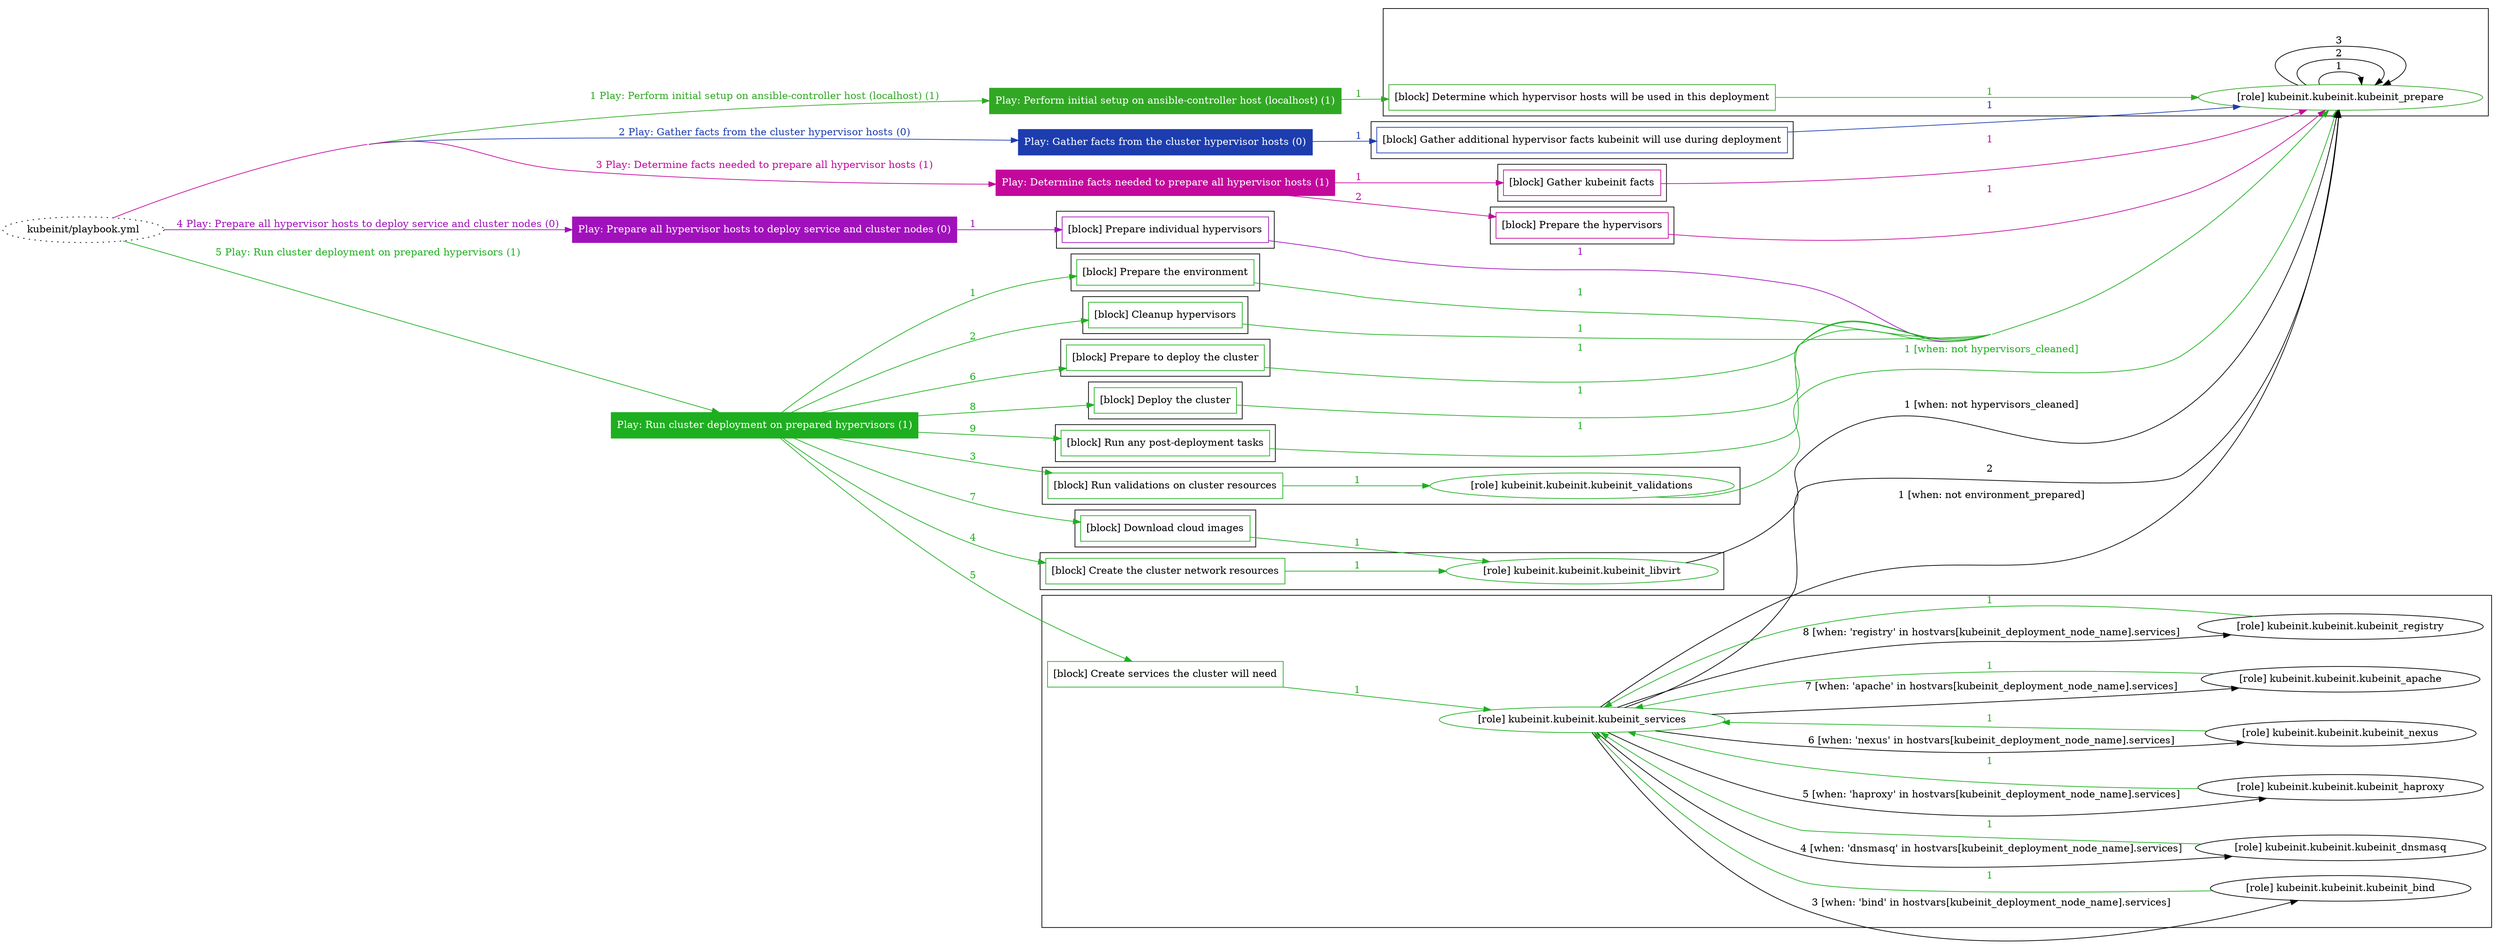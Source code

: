 digraph {
	graph [concentrate=true ordering=in rankdir=LR ratio=fill]
	edge [esep=5 sep=10]
	"kubeinit/playbook.yml" [URL="/home/runner/work/kubeinit/kubeinit/kubeinit/playbook.yml" id=playbook_56c32675 style=dotted]
	"kubeinit/playbook.yml" -> play_eb519fdb [label="1 Play: Perform initial setup on ansible-controller host (localhost) (1)" color="#31a824" fontcolor="#31a824" id=edge_playbook_56c32675_play_eb519fdb labeltooltip="1 Play: Perform initial setup on ansible-controller host (localhost) (1)" tooltip="1 Play: Perform initial setup on ansible-controller host (localhost) (1)"]
	subgraph "Play: Perform initial setup on ansible-controller host (localhost) (1)" {
		play_eb519fdb [label="Play: Perform initial setup on ansible-controller host (localhost) (1)" URL="/home/runner/work/kubeinit/kubeinit/kubeinit/playbook.yml" color="#31a824" fontcolor="#ffffff" id=play_eb519fdb shape=box style=filled tooltip=localhost]
		play_eb519fdb -> block_72018a87 [label=1 color="#31a824" fontcolor="#31a824" id=edge_1_play_eb519fdb_block_72018a87 labeltooltip=1 tooltip=1]
		subgraph cluster_block_72018a87 {
			block_72018a87 [label="[block] Determine which hypervisor hosts will be used in this deployment" URL="/home/runner/work/kubeinit/kubeinit/kubeinit/playbook.yml" color="#31a824" id=block_72018a87 labeltooltip="Determine which hypervisor hosts will be used in this deployment" shape=box tooltip="Determine which hypervisor hosts will be used in this deployment"]
			block_72018a87 -> role_2690aaf3 [label="1 " color="#31a824" fontcolor="#31a824" id=edge_1_block_72018a87_role_2690aaf3 labeltooltip="1 " tooltip="1 "]
			subgraph "kubeinit.kubeinit.kubeinit_prepare" {
				role_2690aaf3 [label="[role] kubeinit.kubeinit.kubeinit_prepare" URL="/home/runner/work/kubeinit/kubeinit/kubeinit/playbook.yml" color="#31a824" id=role_2690aaf3 tooltip="kubeinit.kubeinit.kubeinit_prepare"]
				role_2690aaf3 -> role_2690aaf3 [label="1 " color=black fontcolor=black id=edge_1_role_2690aaf3_role_2690aaf3 labeltooltip="1 " tooltip="1 "]
				role_2690aaf3 -> role_2690aaf3 [label="2 " color=black fontcolor=black id=edge_2_role_2690aaf3_role_2690aaf3 labeltooltip="2 " tooltip="2 "]
				role_2690aaf3 -> role_2690aaf3 [label="3 " color=black fontcolor=black id=edge_3_role_2690aaf3_role_2690aaf3 labeltooltip="3 " tooltip="3 "]
			}
		}
	}
	"kubeinit/playbook.yml" -> play_4aa91c06 [label="2 Play: Gather facts from the cluster hypervisor hosts (0)" color="#1d3daf" fontcolor="#1d3daf" id=edge_playbook_56c32675_play_4aa91c06 labeltooltip="2 Play: Gather facts from the cluster hypervisor hosts (0)" tooltip="2 Play: Gather facts from the cluster hypervisor hosts (0)"]
	subgraph "Play: Gather facts from the cluster hypervisor hosts (0)" {
		play_4aa91c06 [label="Play: Gather facts from the cluster hypervisor hosts (0)" URL="/home/runner/work/kubeinit/kubeinit/kubeinit/playbook.yml" color="#1d3daf" fontcolor="#ffffff" id=play_4aa91c06 shape=box style=filled tooltip="Play: Gather facts from the cluster hypervisor hosts (0)"]
		play_4aa91c06 -> block_f31dfb87 [label=1 color="#1d3daf" fontcolor="#1d3daf" id=edge_1_play_4aa91c06_block_f31dfb87 labeltooltip=1 tooltip=1]
		subgraph cluster_block_f31dfb87 {
			block_f31dfb87 [label="[block] Gather additional hypervisor facts kubeinit will use during deployment" URL="/home/runner/work/kubeinit/kubeinit/kubeinit/playbook.yml" color="#1d3daf" id=block_f31dfb87 labeltooltip="Gather additional hypervisor facts kubeinit will use during deployment" shape=box tooltip="Gather additional hypervisor facts kubeinit will use during deployment"]
			block_f31dfb87 -> role_2690aaf3 [label="1 " color="#1d3daf" fontcolor="#1d3daf" id=edge_1_block_f31dfb87_role_2690aaf3 labeltooltip="1 " tooltip="1 "]
		}
	}
	"kubeinit/playbook.yml" -> play_8e45dfbb [label="3 Play: Determine facts needed to prepare all hypervisor hosts (1)" color="#c4089c" fontcolor="#c4089c" id=edge_playbook_56c32675_play_8e45dfbb labeltooltip="3 Play: Determine facts needed to prepare all hypervisor hosts (1)" tooltip="3 Play: Determine facts needed to prepare all hypervisor hosts (1)"]
	subgraph "Play: Determine facts needed to prepare all hypervisor hosts (1)" {
		play_8e45dfbb [label="Play: Determine facts needed to prepare all hypervisor hosts (1)" URL="/home/runner/work/kubeinit/kubeinit/kubeinit/playbook.yml" color="#c4089c" fontcolor="#ffffff" id=play_8e45dfbb shape=box style=filled tooltip=localhost]
		play_8e45dfbb -> block_ca2bd5da [label=1 color="#c4089c" fontcolor="#c4089c" id=edge_1_play_8e45dfbb_block_ca2bd5da labeltooltip=1 tooltip=1]
		subgraph cluster_block_ca2bd5da {
			block_ca2bd5da [label="[block] Gather kubeinit facts" URL="/home/runner/work/kubeinit/kubeinit/kubeinit/playbook.yml" color="#c4089c" id=block_ca2bd5da labeltooltip="Gather kubeinit facts" shape=box tooltip="Gather kubeinit facts"]
			block_ca2bd5da -> role_2690aaf3 [label="1 " color="#c4089c" fontcolor="#c4089c" id=edge_1_block_ca2bd5da_role_2690aaf3 labeltooltip="1 " tooltip="1 "]
		}
		play_8e45dfbb -> block_88fe8fae [label=2 color="#c4089c" fontcolor="#c4089c" id=edge_2_play_8e45dfbb_block_88fe8fae labeltooltip=2 tooltip=2]
		subgraph cluster_block_88fe8fae {
			block_88fe8fae [label="[block] Prepare the hypervisors" URL="/home/runner/work/kubeinit/kubeinit/kubeinit/playbook.yml" color="#c4089c" id=block_88fe8fae labeltooltip="Prepare the hypervisors" shape=box tooltip="Prepare the hypervisors"]
			block_88fe8fae -> role_2690aaf3 [label="1 " color="#c4089c" fontcolor="#c4089c" id=edge_1_block_88fe8fae_role_2690aaf3 labeltooltip="1 " tooltip="1 "]
		}
	}
	"kubeinit/playbook.yml" -> play_1ad71501 [label="4 Play: Prepare all hypervisor hosts to deploy service and cluster nodes (0)" color="#a011bb" fontcolor="#a011bb" id=edge_playbook_56c32675_play_1ad71501 labeltooltip="4 Play: Prepare all hypervisor hosts to deploy service and cluster nodes (0)" tooltip="4 Play: Prepare all hypervisor hosts to deploy service and cluster nodes (0)"]
	subgraph "Play: Prepare all hypervisor hosts to deploy service and cluster nodes (0)" {
		play_1ad71501 [label="Play: Prepare all hypervisor hosts to deploy service and cluster nodes (0)" URL="/home/runner/work/kubeinit/kubeinit/kubeinit/playbook.yml" color="#a011bb" fontcolor="#ffffff" id=play_1ad71501 shape=box style=filled tooltip="Play: Prepare all hypervisor hosts to deploy service and cluster nodes (0)"]
		play_1ad71501 -> block_b4920add [label=1 color="#a011bb" fontcolor="#a011bb" id=edge_1_play_1ad71501_block_b4920add labeltooltip=1 tooltip=1]
		subgraph cluster_block_b4920add {
			block_b4920add [label="[block] Prepare individual hypervisors" URL="/home/runner/work/kubeinit/kubeinit/kubeinit/playbook.yml" color="#a011bb" id=block_b4920add labeltooltip="Prepare individual hypervisors" shape=box tooltip="Prepare individual hypervisors"]
			block_b4920add -> role_2690aaf3 [label="1 " color="#a011bb" fontcolor="#a011bb" id=edge_1_block_b4920add_role_2690aaf3 labeltooltip="1 " tooltip="1 "]
		}
	}
	"kubeinit/playbook.yml" -> play_c776c9a9 [label="5 Play: Run cluster deployment on prepared hypervisors (1)" color="#1daf1f" fontcolor="#1daf1f" id=edge_playbook_56c32675_play_c776c9a9 labeltooltip="5 Play: Run cluster deployment on prepared hypervisors (1)" tooltip="5 Play: Run cluster deployment on prepared hypervisors (1)"]
	subgraph "Play: Run cluster deployment on prepared hypervisors (1)" {
		play_c776c9a9 [label="Play: Run cluster deployment on prepared hypervisors (1)" URL="/home/runner/work/kubeinit/kubeinit/kubeinit/playbook.yml" color="#1daf1f" fontcolor="#ffffff" id=play_c776c9a9 shape=box style=filled tooltip=localhost]
		play_c776c9a9 -> block_9bab5986 [label=1 color="#1daf1f" fontcolor="#1daf1f" id=edge_1_play_c776c9a9_block_9bab5986 labeltooltip=1 tooltip=1]
		subgraph cluster_block_9bab5986 {
			block_9bab5986 [label="[block] Prepare the environment" URL="/home/runner/work/kubeinit/kubeinit/kubeinit/playbook.yml" color="#1daf1f" id=block_9bab5986 labeltooltip="Prepare the environment" shape=box tooltip="Prepare the environment"]
			block_9bab5986 -> role_2690aaf3 [label="1 " color="#1daf1f" fontcolor="#1daf1f" id=edge_1_block_9bab5986_role_2690aaf3 labeltooltip="1 " tooltip="1 "]
		}
		play_c776c9a9 -> block_6f5b6f9b [label=2 color="#1daf1f" fontcolor="#1daf1f" id=edge_2_play_c776c9a9_block_6f5b6f9b labeltooltip=2 tooltip=2]
		subgraph cluster_block_6f5b6f9b {
			block_6f5b6f9b [label="[block] Cleanup hypervisors" URL="/home/runner/work/kubeinit/kubeinit/kubeinit/playbook.yml" color="#1daf1f" id=block_6f5b6f9b labeltooltip="Cleanup hypervisors" shape=box tooltip="Cleanup hypervisors"]
			block_6f5b6f9b -> role_2690aaf3 [label="1 " color="#1daf1f" fontcolor="#1daf1f" id=edge_1_block_6f5b6f9b_role_2690aaf3 labeltooltip="1 " tooltip="1 "]
		}
		play_c776c9a9 -> block_8b40f0e6 [label=3 color="#1daf1f" fontcolor="#1daf1f" id=edge_3_play_c776c9a9_block_8b40f0e6 labeltooltip=3 tooltip=3]
		subgraph cluster_block_8b40f0e6 {
			block_8b40f0e6 [label="[block] Run validations on cluster resources" URL="/home/runner/work/kubeinit/kubeinit/kubeinit/playbook.yml" color="#1daf1f" id=block_8b40f0e6 labeltooltip="Run validations on cluster resources" shape=box tooltip="Run validations on cluster resources"]
			block_8b40f0e6 -> role_703bbfa8 [label="1 " color="#1daf1f" fontcolor="#1daf1f" id=edge_1_block_8b40f0e6_role_703bbfa8 labeltooltip="1 " tooltip="1 "]
			subgraph "kubeinit.kubeinit.kubeinit_validations" {
				role_703bbfa8 [label="[role] kubeinit.kubeinit.kubeinit_validations" URL="/home/runner/work/kubeinit/kubeinit/kubeinit/playbook.yml" color="#1daf1f" id=role_703bbfa8 tooltip="kubeinit.kubeinit.kubeinit_validations"]
				role_703bbfa8 -> role_2690aaf3 [label="1 [when: not hypervisors_cleaned]" color="#1daf1f" fontcolor="#1daf1f" id=edge_1_role_703bbfa8_role_2690aaf3 labeltooltip="1 [when: not hypervisors_cleaned]" tooltip="1 [when: not hypervisors_cleaned]"]
			}
		}
		play_c776c9a9 -> block_458ef6cc [label=4 color="#1daf1f" fontcolor="#1daf1f" id=edge_4_play_c776c9a9_block_458ef6cc labeltooltip=4 tooltip=4]
		subgraph cluster_block_458ef6cc {
			block_458ef6cc [label="[block] Create the cluster network resources" URL="/home/runner/work/kubeinit/kubeinit/kubeinit/playbook.yml" color="#1daf1f" id=block_458ef6cc labeltooltip="Create the cluster network resources" shape=box tooltip="Create the cluster network resources"]
			block_458ef6cc -> role_95bb0388 [label="1 " color="#1daf1f" fontcolor="#1daf1f" id=edge_1_block_458ef6cc_role_95bb0388 labeltooltip="1 " tooltip="1 "]
			subgraph "kubeinit.kubeinit.kubeinit_libvirt" {
				role_95bb0388 [label="[role] kubeinit.kubeinit.kubeinit_libvirt" URL="/home/runner/work/kubeinit/kubeinit/kubeinit/playbook.yml" color="#1daf1f" id=role_95bb0388 tooltip="kubeinit.kubeinit.kubeinit_libvirt"]
				role_95bb0388 -> role_2690aaf3 [label="1 [when: not hypervisors_cleaned]" color=black fontcolor=black id=edge_1_role_95bb0388_role_2690aaf3 labeltooltip="1 [when: not hypervisors_cleaned]" tooltip="1 [when: not hypervisors_cleaned]"]
			}
		}
		play_c776c9a9 -> block_e70502ff [label=5 color="#1daf1f" fontcolor="#1daf1f" id=edge_5_play_c776c9a9_block_e70502ff labeltooltip=5 tooltip=5]
		subgraph cluster_block_e70502ff {
			block_e70502ff [label="[block] Create services the cluster will need" URL="/home/runner/work/kubeinit/kubeinit/kubeinit/playbook.yml" color="#1daf1f" id=block_e70502ff labeltooltip="Create services the cluster will need" shape=box tooltip="Create services the cluster will need"]
			block_e70502ff -> role_c3b6ca17 [label="1 " color="#1daf1f" fontcolor="#1daf1f" id=edge_1_block_e70502ff_role_c3b6ca17 labeltooltip="1 " tooltip="1 "]
			subgraph "kubeinit.kubeinit.kubeinit_services" {
				role_c3b6ca17 [label="[role] kubeinit.kubeinit.kubeinit_services" URL="/home/runner/work/kubeinit/kubeinit/kubeinit/playbook.yml" color="#1daf1f" id=role_c3b6ca17 tooltip="kubeinit.kubeinit.kubeinit_services"]
				role_c3b6ca17 -> role_2690aaf3 [label="1 [when: not environment_prepared]" color=black fontcolor=black id=edge_1_role_c3b6ca17_role_2690aaf3 labeltooltip="1 [when: not environment_prepared]" tooltip="1 [when: not environment_prepared]"]
				role_c3b6ca17 -> role_2690aaf3 [label="2 " color=black fontcolor=black id=edge_2_role_c3b6ca17_role_2690aaf3 labeltooltip="2 " tooltip="2 "]
				role_c3b6ca17 -> role_11ad6480 [label="3 [when: 'bind' in hostvars[kubeinit_deployment_node_name].services]" color=black fontcolor=black id=edge_3_role_c3b6ca17_role_11ad6480 labeltooltip="3 [when: 'bind' in hostvars[kubeinit_deployment_node_name].services]" tooltip="3 [when: 'bind' in hostvars[kubeinit_deployment_node_name].services]"]
				subgraph "kubeinit.kubeinit.kubeinit_bind" {
					role_11ad6480 [label="[role] kubeinit.kubeinit.kubeinit_bind" URL="/home/runner/.ansible/collections/ansible_collections/kubeinit/kubeinit/roles/kubeinit_services/tasks/start_services_containers.yml" color=black id=role_11ad6480 tooltip="kubeinit.kubeinit.kubeinit_bind"]
					role_11ad6480 -> role_c3b6ca17 [label="1 " color="#1daf1f" fontcolor="#1daf1f" id=edge_1_role_11ad6480_role_c3b6ca17 labeltooltip="1 " tooltip="1 "]
				}
				role_c3b6ca17 -> role_bdbcb030 [label="4 [when: 'dnsmasq' in hostvars[kubeinit_deployment_node_name].services]" color=black fontcolor=black id=edge_4_role_c3b6ca17_role_bdbcb030 labeltooltip="4 [when: 'dnsmasq' in hostvars[kubeinit_deployment_node_name].services]" tooltip="4 [when: 'dnsmasq' in hostvars[kubeinit_deployment_node_name].services]"]
				subgraph "kubeinit.kubeinit.kubeinit_dnsmasq" {
					role_bdbcb030 [label="[role] kubeinit.kubeinit.kubeinit_dnsmasq" URL="/home/runner/.ansible/collections/ansible_collections/kubeinit/kubeinit/roles/kubeinit_services/tasks/start_services_containers.yml" color=black id=role_bdbcb030 tooltip="kubeinit.kubeinit.kubeinit_dnsmasq"]
					role_bdbcb030 -> role_c3b6ca17 [label="1 " color="#1daf1f" fontcolor="#1daf1f" id=edge_1_role_bdbcb030_role_c3b6ca17 labeltooltip="1 " tooltip="1 "]
				}
				role_c3b6ca17 -> role_cbd6e96e [label="5 [when: 'haproxy' in hostvars[kubeinit_deployment_node_name].services]" color=black fontcolor=black id=edge_5_role_c3b6ca17_role_cbd6e96e labeltooltip="5 [when: 'haproxy' in hostvars[kubeinit_deployment_node_name].services]" tooltip="5 [when: 'haproxy' in hostvars[kubeinit_deployment_node_name].services]"]
				subgraph "kubeinit.kubeinit.kubeinit_haproxy" {
					role_cbd6e96e [label="[role] kubeinit.kubeinit.kubeinit_haproxy" URL="/home/runner/.ansible/collections/ansible_collections/kubeinit/kubeinit/roles/kubeinit_services/tasks/start_services_containers.yml" color=black id=role_cbd6e96e tooltip="kubeinit.kubeinit.kubeinit_haproxy"]
					role_cbd6e96e -> role_c3b6ca17 [label="1 " color="#1daf1f" fontcolor="#1daf1f" id=edge_1_role_cbd6e96e_role_c3b6ca17 labeltooltip="1 " tooltip="1 "]
				}
				role_c3b6ca17 -> role_b2191203 [label="6 [when: 'nexus' in hostvars[kubeinit_deployment_node_name].services]" color=black fontcolor=black id=edge_6_role_c3b6ca17_role_b2191203 labeltooltip="6 [when: 'nexus' in hostvars[kubeinit_deployment_node_name].services]" tooltip="6 [when: 'nexus' in hostvars[kubeinit_deployment_node_name].services]"]
				subgraph "kubeinit.kubeinit.kubeinit_nexus" {
					role_b2191203 [label="[role] kubeinit.kubeinit.kubeinit_nexus" URL="/home/runner/.ansible/collections/ansible_collections/kubeinit/kubeinit/roles/kubeinit_services/tasks/start_services_containers.yml" color=black id=role_b2191203 tooltip="kubeinit.kubeinit.kubeinit_nexus"]
					role_b2191203 -> role_c3b6ca17 [label="1 " color="#1daf1f" fontcolor="#1daf1f" id=edge_1_role_b2191203_role_c3b6ca17 labeltooltip="1 " tooltip="1 "]
				}
				role_c3b6ca17 -> role_c993d7df [label="7 [when: 'apache' in hostvars[kubeinit_deployment_node_name].services]" color=black fontcolor=black id=edge_7_role_c3b6ca17_role_c993d7df labeltooltip="7 [when: 'apache' in hostvars[kubeinit_deployment_node_name].services]" tooltip="7 [when: 'apache' in hostvars[kubeinit_deployment_node_name].services]"]
				subgraph "kubeinit.kubeinit.kubeinit_apache" {
					role_c993d7df [label="[role] kubeinit.kubeinit.kubeinit_apache" URL="/home/runner/.ansible/collections/ansible_collections/kubeinit/kubeinit/roles/kubeinit_services/tasks/start_services_containers.yml" color=black id=role_c993d7df tooltip="kubeinit.kubeinit.kubeinit_apache"]
					role_c993d7df -> role_c3b6ca17 [label="1 " color="#1daf1f" fontcolor="#1daf1f" id=edge_1_role_c993d7df_role_c3b6ca17 labeltooltip="1 " tooltip="1 "]
				}
				role_c3b6ca17 -> role_898f9f96 [label="8 [when: 'registry' in hostvars[kubeinit_deployment_node_name].services]" color=black fontcolor=black id=edge_8_role_c3b6ca17_role_898f9f96 labeltooltip="8 [when: 'registry' in hostvars[kubeinit_deployment_node_name].services]" tooltip="8 [when: 'registry' in hostvars[kubeinit_deployment_node_name].services]"]
				subgraph "kubeinit.kubeinit.kubeinit_registry" {
					role_898f9f96 [label="[role] kubeinit.kubeinit.kubeinit_registry" URL="/home/runner/.ansible/collections/ansible_collections/kubeinit/kubeinit/roles/kubeinit_services/tasks/start_services_containers.yml" color=black id=role_898f9f96 tooltip="kubeinit.kubeinit.kubeinit_registry"]
					role_898f9f96 -> role_c3b6ca17 [label="1 " color="#1daf1f" fontcolor="#1daf1f" id=edge_1_role_898f9f96_role_c3b6ca17 labeltooltip="1 " tooltip="1 "]
				}
			}
		}
		play_c776c9a9 -> block_af7b5baf [label=6 color="#1daf1f" fontcolor="#1daf1f" id=edge_6_play_c776c9a9_block_af7b5baf labeltooltip=6 tooltip=6]
		subgraph cluster_block_af7b5baf {
			block_af7b5baf [label="[block] Prepare to deploy the cluster" URL="/home/runner/work/kubeinit/kubeinit/kubeinit/playbook.yml" color="#1daf1f" id=block_af7b5baf labeltooltip="Prepare to deploy the cluster" shape=box tooltip="Prepare to deploy the cluster"]
			block_af7b5baf -> role_2690aaf3 [label="1 " color="#1daf1f" fontcolor="#1daf1f" id=edge_1_block_af7b5baf_role_2690aaf3 labeltooltip="1 " tooltip="1 "]
		}
		play_c776c9a9 -> block_b976be5b [label=7 color="#1daf1f" fontcolor="#1daf1f" id=edge_7_play_c776c9a9_block_b976be5b labeltooltip=7 tooltip=7]
		subgraph cluster_block_b976be5b {
			block_b976be5b [label="[block] Download cloud images" URL="/home/runner/work/kubeinit/kubeinit/kubeinit/playbook.yml" color="#1daf1f" id=block_b976be5b labeltooltip="Download cloud images" shape=box tooltip="Download cloud images"]
			block_b976be5b -> role_95bb0388 [label="1 " color="#1daf1f" fontcolor="#1daf1f" id=edge_1_block_b976be5b_role_95bb0388 labeltooltip="1 " tooltip="1 "]
		}
		play_c776c9a9 -> block_5766ba7c [label=8 color="#1daf1f" fontcolor="#1daf1f" id=edge_8_play_c776c9a9_block_5766ba7c labeltooltip=8 tooltip=8]
		subgraph cluster_block_5766ba7c {
			block_5766ba7c [label="[block] Deploy the cluster" URL="/home/runner/work/kubeinit/kubeinit/kubeinit/playbook.yml" color="#1daf1f" id=block_5766ba7c labeltooltip="Deploy the cluster" shape=box tooltip="Deploy the cluster"]
			block_5766ba7c -> role_2690aaf3 [label="1 " color="#1daf1f" fontcolor="#1daf1f" id=edge_1_block_5766ba7c_role_2690aaf3 labeltooltip="1 " tooltip="1 "]
		}
		play_c776c9a9 -> block_df31d4b2 [label=9 color="#1daf1f" fontcolor="#1daf1f" id=edge_9_play_c776c9a9_block_df31d4b2 labeltooltip=9 tooltip=9]
		subgraph cluster_block_df31d4b2 {
			block_df31d4b2 [label="[block] Run any post-deployment tasks" URL="/home/runner/work/kubeinit/kubeinit/kubeinit/playbook.yml" color="#1daf1f" id=block_df31d4b2 labeltooltip="Run any post-deployment tasks" shape=box tooltip="Run any post-deployment tasks"]
			block_df31d4b2 -> role_2690aaf3 [label="1 " color="#1daf1f" fontcolor="#1daf1f" id=edge_1_block_df31d4b2_role_2690aaf3 labeltooltip="1 " tooltip="1 "]
		}
	}
}
